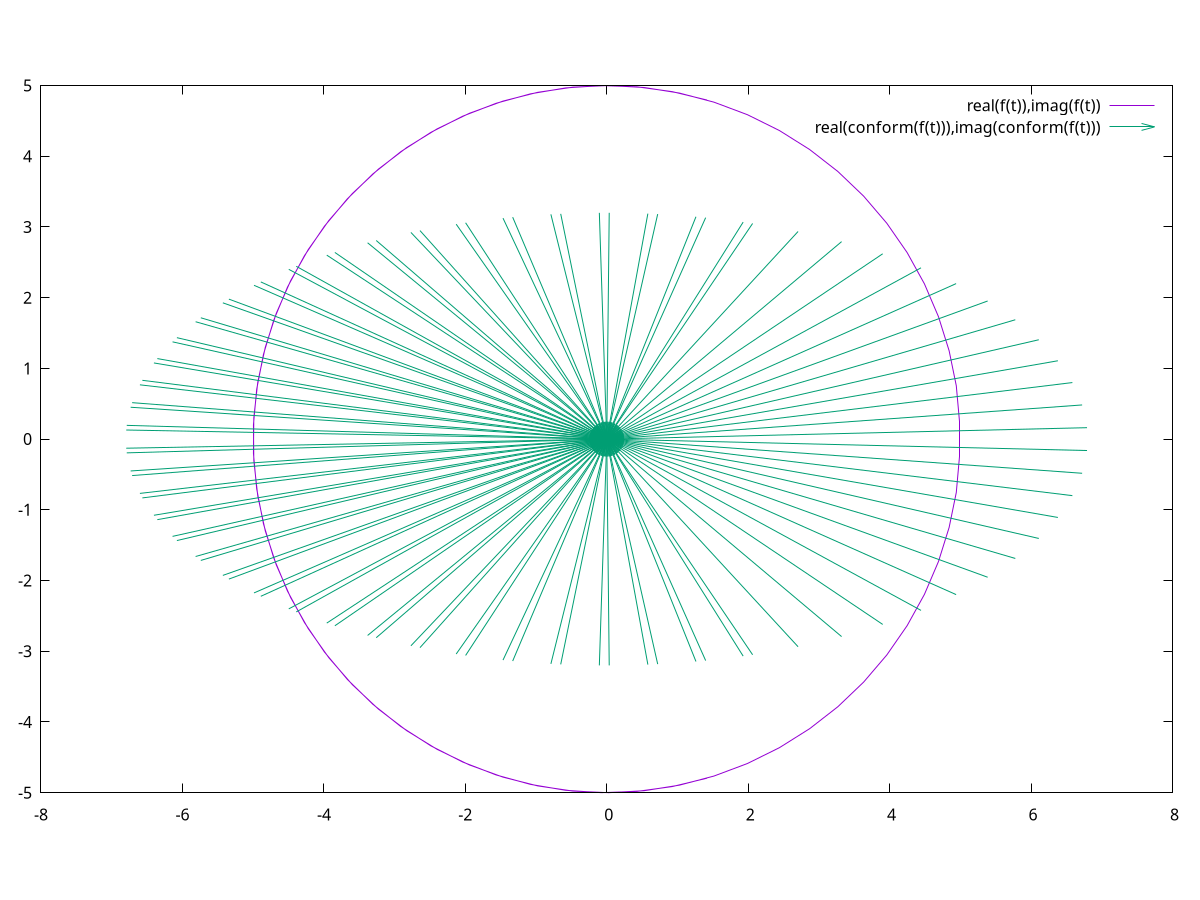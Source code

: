 #!/usr/bin/env gnuplot -dc -persist

set parametric;
set size square;
set size ratio -1;
i={0.0,1.0}
f(t)=5*exp(i*t);

a=3;
conform(zeta)=zeta+a**2/zeta

plot real(f(t)),imag(f(t)), real(conform(f(t))),imag(conform(f(t))) with vectors

pause -1
